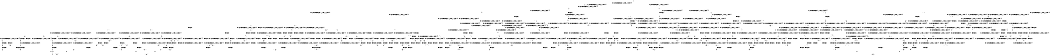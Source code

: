 digraph BCG {
size = "7, 10.5";
center = TRUE;
node [shape = circle];
0 [peripheries = 2];
0 -> 1 [label = "EX !0 !ATOMIC_EXCH_BRANCH (1, +1, TRUE, +0, 3, TRUE) !{0}"];
0 -> 2 [label = "EX !2 !ATOMIC_EXCH_BRANCH (1, +1, TRUE, +0, 2, TRUE) !{0}"];
0 -> 3 [label = "EX !1 !ATOMIC_EXCH_BRANCH (1, +0, TRUE, +0, 1, TRUE) !{0}"];
0 -> 4 [label = "EX !0 !ATOMIC_EXCH_BRANCH (1, +1, TRUE, +0, 3, TRUE) !{0}"];
1 -> 5 [label = "EX !2 !ATOMIC_EXCH_BRANCH (1, +1, TRUE, +0, 2, FALSE) !{0}"];
1 -> 6 [label = "EX !1 !ATOMIC_EXCH_BRANCH (1, +0, TRUE, +0, 1, FALSE) !{0}"];
1 -> 7 [label = "TERMINATE !0"];
2 -> 8 [label = "EX !0 !ATOMIC_EXCH_BRANCH (1, +1, TRUE, +0, 3, FALSE) !{0}"];
2 -> 9 [label = "EX !1 !ATOMIC_EXCH_BRANCH (1, +0, TRUE, +0, 1, FALSE) !{0}"];
2 -> 10 [label = "TERMINATE !2"];
2 -> 11 [label = "EX !0 !ATOMIC_EXCH_BRANCH (1, +1, TRUE, +0, 3, FALSE) !{0}"];
3 -> 3 [label = "EX !1 !ATOMIC_EXCH_BRANCH (1, +0, TRUE, +0, 1, TRUE) !{0}"];
3 -> 12 [label = "EX !0 !ATOMIC_EXCH_BRANCH (1, +1, TRUE, +0, 3, TRUE) !{0}"];
3 -> 13 [label = "EX !2 !ATOMIC_EXCH_BRANCH (1, +1, TRUE, +0, 2, TRUE) !{0}"];
3 -> 14 [label = "EX !0 !ATOMIC_EXCH_BRANCH (1, +1, TRUE, +0, 3, TRUE) !{0}"];
4 -> 15 [label = "EX !2 !ATOMIC_EXCH_BRANCH (1, +1, TRUE, +0, 2, FALSE) !{0}"];
4 -> 16 [label = "EX !1 !ATOMIC_EXCH_BRANCH (1, +0, TRUE, +0, 1, FALSE) !{0}"];
4 -> 17 [label = "TERMINATE !0"];
5 -> 18 [label = "EX !1 !ATOMIC_EXCH_BRANCH (1, +0, TRUE, +0, 1, FALSE) !{0}"];
5 -> 19 [label = "TERMINATE !0"];
5 -> 20 [label = "TERMINATE !2"];
6 -> 21 [label = "EX !2 !ATOMIC_EXCH_BRANCH (1, +1, TRUE, +0, 2, TRUE) !{0}"];
6 -> 22 [label = "TERMINATE !0"];
6 -> 23 [label = "TERMINATE !1"];
7 -> 24 [label = "EX !1 !ATOMIC_EXCH_BRANCH (1, +0, TRUE, +0, 1, FALSE) !{1}"];
7 -> 25 [label = "EX !2 !ATOMIC_EXCH_BRANCH (1, +1, TRUE, +0, 2, FALSE) !{1}"];
7 -> 26 [label = "EX !1 !ATOMIC_EXCH_BRANCH (1, +0, TRUE, +0, 1, FALSE) !{1}"];
8 -> 27 [label = "EX !0 !ATOMIC_EXCH_BRANCH (1, +0, TRUE, +1, 1, TRUE) !{0}"];
8 -> 28 [label = "EX !1 !ATOMIC_EXCH_BRANCH (1, +0, TRUE, +0, 1, FALSE) !{0}"];
8 -> 29 [label = "TERMINATE !2"];
8 -> 30 [label = "EX !0 !ATOMIC_EXCH_BRANCH (1, +0, TRUE, +1, 1, TRUE) !{0}"];
9 -> 21 [label = "EX !0 !ATOMIC_EXCH_BRANCH (1, +1, TRUE, +0, 3, TRUE) !{0}"];
9 -> 31 [label = "TERMINATE !2"];
9 -> 32 [label = "TERMINATE !1"];
9 -> 33 [label = "EX !0 !ATOMIC_EXCH_BRANCH (1, +1, TRUE, +0, 3, TRUE) !{0}"];
10 -> 34 [label = "EX !0 !ATOMIC_EXCH_BRANCH (1, +1, TRUE, +0, 3, FALSE) !{0}"];
10 -> 35 [label = "EX !1 !ATOMIC_EXCH_BRANCH (1, +0, TRUE, +0, 1, FALSE) !{0}"];
10 -> 36 [label = "EX !0 !ATOMIC_EXCH_BRANCH (1, +1, TRUE, +0, 3, FALSE) !{0}"];
11 -> 37 [label = "EX !1 !ATOMIC_EXCH_BRANCH (1, +0, TRUE, +0, 1, FALSE) !{0}"];
11 -> 38 [label = "TERMINATE !2"];
11 -> 30 [label = "EX !0 !ATOMIC_EXCH_BRANCH (1, +0, TRUE, +1, 1, TRUE) !{0}"];
12 -> 6 [label = "EX !1 !ATOMIC_EXCH_BRANCH (1, +0, TRUE, +0, 1, FALSE) !{0}"];
12 -> 39 [label = "EX !2 !ATOMIC_EXCH_BRANCH (1, +1, TRUE, +0, 2, FALSE) !{0}"];
12 -> 40 [label = "TERMINATE !0"];
13 -> 9 [label = "EX !1 !ATOMIC_EXCH_BRANCH (1, +0, TRUE, +0, 1, FALSE) !{0}"];
13 -> 41 [label = "EX !0 !ATOMIC_EXCH_BRANCH (1, +1, TRUE, +0, 3, FALSE) !{0}"];
13 -> 42 [label = "TERMINATE !2"];
13 -> 43 [label = "EX !0 !ATOMIC_EXCH_BRANCH (1, +1, TRUE, +0, 3, FALSE) !{0}"];
14 -> 16 [label = "EX !1 !ATOMIC_EXCH_BRANCH (1, +0, TRUE, +0, 1, FALSE) !{0}"];
14 -> 44 [label = "EX !2 !ATOMIC_EXCH_BRANCH (1, +1, TRUE, +0, 2, FALSE) !{0}"];
14 -> 45 [label = "TERMINATE !0"];
15 -> 46 [label = "EX !1 !ATOMIC_EXCH_BRANCH (1, +0, TRUE, +0, 1, FALSE) !{0}"];
15 -> 47 [label = "TERMINATE !0"];
15 -> 48 [label = "TERMINATE !2"];
16 -> 33 [label = "EX !2 !ATOMIC_EXCH_BRANCH (1, +1, TRUE, +0, 2, TRUE) !{0}"];
16 -> 49 [label = "TERMINATE !0"];
16 -> 50 [label = "TERMINATE !1"];
17 -> 51 [label = "EX !1 !ATOMIC_EXCH_BRANCH (1, +0, TRUE, +0, 1, FALSE) !{1}"];
17 -> 52 [label = "EX !2 !ATOMIC_EXCH_BRANCH (1, +1, TRUE, +0, 2, FALSE) !{1}"];
18 -> 53 [label = "TERMINATE !0"];
18 -> 54 [label = "TERMINATE !2"];
18 -> 55 [label = "TERMINATE !1"];
19 -> 56 [label = "EX !1 !ATOMIC_EXCH_BRANCH (1, +0, TRUE, +0, 1, FALSE) !{1}"];
19 -> 57 [label = "TERMINATE !2"];
19 -> 58 [label = "EX !1 !ATOMIC_EXCH_BRANCH (1, +0, TRUE, +0, 1, FALSE) !{1}"];
20 -> 59 [label = "EX !1 !ATOMIC_EXCH_BRANCH (1, +0, TRUE, +0, 1, FALSE) !{0}"];
20 -> 60 [label = "TERMINATE !0"];
21 -> 61 [label = "TERMINATE !0"];
21 -> 62 [label = "TERMINATE !2"];
21 -> 63 [label = "TERMINATE !1"];
22 -> 64 [label = "EX !2 !ATOMIC_EXCH_BRANCH (1, +1, TRUE, +0, 2, TRUE) !{1}"];
22 -> 65 [label = "TERMINATE !1"];
23 -> 66 [label = "EX !2 !ATOMIC_EXCH_BRANCH (1, +1, TRUE, +0, 2, TRUE) !{0}"];
23 -> 67 [label = "TERMINATE !0"];
24 -> 64 [label = "EX !2 !ATOMIC_EXCH_BRANCH (1, +1, TRUE, +0, 2, TRUE) !{1}"];
24 -> 65 [label = "TERMINATE !1"];
25 -> 56 [label = "EX !1 !ATOMIC_EXCH_BRANCH (1, +0, TRUE, +0, 1, FALSE) !{1}"];
25 -> 57 [label = "TERMINATE !2"];
25 -> 58 [label = "EX !1 !ATOMIC_EXCH_BRANCH (1, +0, TRUE, +0, 1, FALSE) !{1}"];
26 -> 68 [label = "EX !2 !ATOMIC_EXCH_BRANCH (1, +1, TRUE, +0, 2, TRUE) !{1}"];
26 -> 69 [label = "TERMINATE !1"];
27 -> 70 [label = "EX !0 !ATOMIC_EXCH_BRANCH (1, +1, TRUE, +0, 3, TRUE) !{0}"];
27 -> 71 [label = "EX !1 !ATOMIC_EXCH_BRANCH (1, +0, TRUE, +0, 1, TRUE) !{0}"];
27 -> 72 [label = "TERMINATE !2"];
27 -> 73 [label = "EX !0 !ATOMIC_EXCH_BRANCH (1, +1, TRUE, +0, 3, TRUE) !{0}"];
28 -> 74 [label = "EX !0 !ATOMIC_EXCH_BRANCH (1, +0, TRUE, +1, 1, FALSE) !{0}"];
28 -> 75 [label = "TERMINATE !2"];
28 -> 76 [label = "TERMINATE !1"];
28 -> 77 [label = "EX !0 !ATOMIC_EXCH_BRANCH (1, +0, TRUE, +1, 1, FALSE) !{0}"];
29 -> 78 [label = "EX !0 !ATOMIC_EXCH_BRANCH (1, +0, TRUE, +1, 1, TRUE) !{0}"];
29 -> 79 [label = "EX !1 !ATOMIC_EXCH_BRANCH (1, +0, TRUE, +0, 1, FALSE) !{0}"];
29 -> 80 [label = "EX !0 !ATOMIC_EXCH_BRANCH (1, +0, TRUE, +1, 1, TRUE) !{0}"];
30 -> 81 [label = "EX !1 !ATOMIC_EXCH_BRANCH (1, +0, TRUE, +0, 1, TRUE) !{0}"];
30 -> 82 [label = "TERMINATE !2"];
30 -> 73 [label = "EX !0 !ATOMIC_EXCH_BRANCH (1, +1, TRUE, +0, 3, TRUE) !{0}"];
31 -> 83 [label = "EX !0 !ATOMIC_EXCH_BRANCH (1, +1, TRUE, +0, 3, TRUE) !{0}"];
31 -> 84 [label = "TERMINATE !1"];
31 -> 85 [label = "EX !0 !ATOMIC_EXCH_BRANCH (1, +1, TRUE, +0, 3, TRUE) !{0}"];
32 -> 66 [label = "EX !0 !ATOMIC_EXCH_BRANCH (1, +1, TRUE, +0, 3, TRUE) !{0}"];
32 -> 86 [label = "TERMINATE !2"];
32 -> 87 [label = "EX !0 !ATOMIC_EXCH_BRANCH (1, +1, TRUE, +0, 3, TRUE) !{0}"];
33 -> 88 [label = "TERMINATE !0"];
33 -> 89 [label = "TERMINATE !2"];
33 -> 90 [label = "TERMINATE !1"];
34 -> 78 [label = "EX !0 !ATOMIC_EXCH_BRANCH (1, +0, TRUE, +1, 1, TRUE) !{0}"];
34 -> 79 [label = "EX !1 !ATOMIC_EXCH_BRANCH (1, +0, TRUE, +0, 1, FALSE) !{0}"];
34 -> 80 [label = "EX !0 !ATOMIC_EXCH_BRANCH (1, +0, TRUE, +1, 1, TRUE) !{0}"];
35 -> 83 [label = "EX !0 !ATOMIC_EXCH_BRANCH (1, +1, TRUE, +0, 3, TRUE) !{0}"];
35 -> 84 [label = "TERMINATE !1"];
35 -> 85 [label = "EX !0 !ATOMIC_EXCH_BRANCH (1, +1, TRUE, +0, 3, TRUE) !{0}"];
36 -> 91 [label = "EX !1 !ATOMIC_EXCH_BRANCH (1, +0, TRUE, +0, 1, FALSE) !{0}"];
36 -> 80 [label = "EX !0 !ATOMIC_EXCH_BRANCH (1, +0, TRUE, +1, 1, TRUE) !{0}"];
37 -> 92 [label = "TERMINATE !2"];
37 -> 93 [label = "TERMINATE !1"];
37 -> 77 [label = "EX !0 !ATOMIC_EXCH_BRANCH (1, +0, TRUE, +1, 1, FALSE) !{0}"];
38 -> 91 [label = "EX !1 !ATOMIC_EXCH_BRANCH (1, +0, TRUE, +0, 1, FALSE) !{0}"];
38 -> 80 [label = "EX !0 !ATOMIC_EXCH_BRANCH (1, +0, TRUE, +1, 1, TRUE) !{0}"];
39 -> 18 [label = "EX !1 !ATOMIC_EXCH_BRANCH (1, +0, TRUE, +0, 1, FALSE) !{0}"];
39 -> 94 [label = "TERMINATE !0"];
39 -> 95 [label = "TERMINATE !2"];
40 -> 24 [label = "EX !1 !ATOMIC_EXCH_BRANCH (1, +0, TRUE, +0, 1, FALSE) !{1}"];
40 -> 96 [label = "EX !2 !ATOMIC_EXCH_BRANCH (1, +1, TRUE, +0, 2, FALSE) !{1}"];
40 -> 26 [label = "EX !1 !ATOMIC_EXCH_BRANCH (1, +0, TRUE, +0, 1, FALSE) !{1}"];
41 -> 97 [label = "EX !0 !ATOMIC_EXCH_BRANCH (1, +0, TRUE, +1, 1, TRUE) !{0}"];
41 -> 28 [label = "EX !1 !ATOMIC_EXCH_BRANCH (1, +0, TRUE, +0, 1, FALSE) !{0}"];
41 -> 98 [label = "TERMINATE !2"];
41 -> 99 [label = "EX !0 !ATOMIC_EXCH_BRANCH (1, +0, TRUE, +1, 1, TRUE) !{0}"];
42 -> 35 [label = "EX !1 !ATOMIC_EXCH_BRANCH (1, +0, TRUE, +0, 1, FALSE) !{0}"];
42 -> 100 [label = "EX !0 !ATOMIC_EXCH_BRANCH (1, +1, TRUE, +0, 3, FALSE) !{0}"];
42 -> 101 [label = "EX !0 !ATOMIC_EXCH_BRANCH (1, +1, TRUE, +0, 3, FALSE) !{0}"];
43 -> 37 [label = "EX !1 !ATOMIC_EXCH_BRANCH (1, +0, TRUE, +0, 1, FALSE) !{0}"];
43 -> 102 [label = "TERMINATE !2"];
43 -> 99 [label = "EX !0 !ATOMIC_EXCH_BRANCH (1, +0, TRUE, +1, 1, TRUE) !{0}"];
44 -> 46 [label = "EX !1 !ATOMIC_EXCH_BRANCH (1, +0, TRUE, +0, 1, FALSE) !{0}"];
44 -> 103 [label = "TERMINATE !0"];
44 -> 104 [label = "TERMINATE !2"];
45 -> 51 [label = "EX !1 !ATOMIC_EXCH_BRANCH (1, +0, TRUE, +0, 1, FALSE) !{1}"];
45 -> 105 [label = "EX !2 !ATOMIC_EXCH_BRANCH (1, +1, TRUE, +0, 2, FALSE) !{1}"];
46 -> 106 [label = "TERMINATE !0"];
46 -> 107 [label = "TERMINATE !2"];
46 -> 108 [label = "TERMINATE !1"];
47 -> 109 [label = "EX !1 !ATOMIC_EXCH_BRANCH (1, +0, TRUE, +0, 1, FALSE) !{1}"];
47 -> 110 [label = "TERMINATE !2"];
48 -> 111 [label = "EX !1 !ATOMIC_EXCH_BRANCH (1, +0, TRUE, +0, 1, FALSE) !{0}"];
48 -> 112 [label = "TERMINATE !0"];
49 -> 113 [label = "EX !2 !ATOMIC_EXCH_BRANCH (1, +1, TRUE, +0, 2, TRUE) !{1}"];
49 -> 114 [label = "TERMINATE !1"];
50 -> 87 [label = "EX !2 !ATOMIC_EXCH_BRANCH (1, +1, TRUE, +0, 2, TRUE) !{0}"];
50 -> 115 [label = "TERMINATE !0"];
51 -> 113 [label = "EX !2 !ATOMIC_EXCH_BRANCH (1, +1, TRUE, +0, 2, TRUE) !{1}"];
51 -> 114 [label = "TERMINATE !1"];
52 -> 109 [label = "EX !1 !ATOMIC_EXCH_BRANCH (1, +0, TRUE, +0, 1, FALSE) !{1}"];
52 -> 110 [label = "TERMINATE !2"];
53 -> 116 [label = "TERMINATE !2"];
53 -> 117 [label = "TERMINATE !1"];
54 -> 118 [label = "TERMINATE !0"];
54 -> 119 [label = "TERMINATE !1"];
55 -> 120 [label = "TERMINATE !0"];
55 -> 121 [label = "TERMINATE !2"];
56 -> 116 [label = "TERMINATE !2"];
56 -> 117 [label = "TERMINATE !1"];
57 -> 122 [label = "EX !1 !ATOMIC_EXCH_BRANCH (1, +0, TRUE, +0, 1, FALSE) !{1}"];
57 -> 123 [label = "EX !1 !ATOMIC_EXCH_BRANCH (1, +0, TRUE, +0, 1, FALSE) !{1}"];
58 -> 124 [label = "TERMINATE !2"];
58 -> 125 [label = "TERMINATE !1"];
59 -> 118 [label = "TERMINATE !0"];
59 -> 119 [label = "TERMINATE !1"];
60 -> 122 [label = "EX !1 !ATOMIC_EXCH_BRANCH (1, +0, TRUE, +0, 1, FALSE) !{1}"];
60 -> 123 [label = "EX !1 !ATOMIC_EXCH_BRANCH (1, +0, TRUE, +0, 1, FALSE) !{1}"];
61 -> 126 [label = "TERMINATE !2"];
61 -> 127 [label = "TERMINATE !1"];
62 -> 128 [label = "TERMINATE !0"];
62 -> 129 [label = "TERMINATE !1"];
63 -> 130 [label = "TERMINATE !0"];
63 -> 131 [label = "TERMINATE !2"];
64 -> 126 [label = "TERMINATE !2"];
64 -> 127 [label = "TERMINATE !1"];
65 -> 132 [label = "EX !2 !ATOMIC_EXCH_BRANCH (1, +1, TRUE, +0, 2, TRUE) !{2}"];
65 -> 133 [label = "EX !2 !ATOMIC_EXCH_BRANCH (1, +1, TRUE, +0, 2, TRUE) !{2}"];
66 -> 130 [label = "TERMINATE !0"];
66 -> 131 [label = "TERMINATE !2"];
67 -> 134 [label = "EX !2 !ATOMIC_EXCH_BRANCH (1, +1, TRUE, +0, 2, TRUE) !{1}"];
68 -> 135 [label = "TERMINATE !2"];
68 -> 136 [label = "TERMINATE !1"];
69 -> 137 [label = "EX !2 !ATOMIC_EXCH_BRANCH (1, +1, TRUE, +0, 2, TRUE) !{2}"];
70 -> 18 [label = "EX !1 !ATOMIC_EXCH_BRANCH (1, +0, TRUE, +0, 1, FALSE) !{0}"];
70 -> 19 [label = "TERMINATE !0"];
70 -> 20 [label = "TERMINATE !2"];
71 -> 138 [label = "EX !0 !ATOMIC_EXCH_BRANCH (1, +1, TRUE, +0, 3, TRUE) !{0}"];
71 -> 71 [label = "EX !1 !ATOMIC_EXCH_BRANCH (1, +0, TRUE, +0, 1, TRUE) !{0}"];
71 -> 139 [label = "TERMINATE !2"];
71 -> 140 [label = "EX !0 !ATOMIC_EXCH_BRANCH (1, +1, TRUE, +0, 3, TRUE) !{0}"];
72 -> 141 [label = "EX !0 !ATOMIC_EXCH_BRANCH (1, +1, TRUE, +0, 3, TRUE) !{0}"];
72 -> 142 [label = "EX !1 !ATOMIC_EXCH_BRANCH (1, +0, TRUE, +0, 1, TRUE) !{0}"];
72 -> 143 [label = "EX !0 !ATOMIC_EXCH_BRANCH (1, +1, TRUE, +0, 3, TRUE) !{0}"];
73 -> 46 [label = "EX !1 !ATOMIC_EXCH_BRANCH (1, +0, TRUE, +0, 1, FALSE) !{0}"];
73 -> 47 [label = "TERMINATE !0"];
73 -> 48 [label = "TERMINATE !2"];
74 -> 53 [label = "TERMINATE !0"];
74 -> 54 [label = "TERMINATE !2"];
74 -> 55 [label = "TERMINATE !1"];
75 -> 144 [label = "EX !0 !ATOMIC_EXCH_BRANCH (1, +0, TRUE, +1, 1, FALSE) !{0}"];
75 -> 145 [label = "TERMINATE !1"];
75 -> 146 [label = "EX !0 !ATOMIC_EXCH_BRANCH (1, +0, TRUE, +1, 1, FALSE) !{0}"];
76 -> 147 [label = "EX !0 !ATOMIC_EXCH_BRANCH (1, +0, TRUE, +1, 1, FALSE) !{0}"];
76 -> 148 [label = "TERMINATE !2"];
76 -> 149 [label = "EX !0 !ATOMIC_EXCH_BRANCH (1, +0, TRUE, +1, 1, FALSE) !{0}"];
77 -> 106 [label = "TERMINATE !0"];
77 -> 107 [label = "TERMINATE !2"];
77 -> 108 [label = "TERMINATE !1"];
78 -> 141 [label = "EX !0 !ATOMIC_EXCH_BRANCH (1, +1, TRUE, +0, 3, TRUE) !{0}"];
78 -> 142 [label = "EX !1 !ATOMIC_EXCH_BRANCH (1, +0, TRUE, +0, 1, TRUE) !{0}"];
78 -> 143 [label = "EX !0 !ATOMIC_EXCH_BRANCH (1, +1, TRUE, +0, 3, TRUE) !{0}"];
79 -> 144 [label = "EX !0 !ATOMIC_EXCH_BRANCH (1, +0, TRUE, +1, 1, FALSE) !{0}"];
79 -> 145 [label = "TERMINATE !1"];
79 -> 146 [label = "EX !0 !ATOMIC_EXCH_BRANCH (1, +0, TRUE, +1, 1, FALSE) !{0}"];
80 -> 150 [label = "EX !1 !ATOMIC_EXCH_BRANCH (1, +0, TRUE, +0, 1, TRUE) !{0}"];
80 -> 143 [label = "EX !0 !ATOMIC_EXCH_BRANCH (1, +1, TRUE, +0, 3, TRUE) !{0}"];
81 -> 81 [label = "EX !1 !ATOMIC_EXCH_BRANCH (1, +0, TRUE, +0, 1, TRUE) !{0}"];
81 -> 151 [label = "TERMINATE !2"];
81 -> 140 [label = "EX !0 !ATOMIC_EXCH_BRANCH (1, +1, TRUE, +0, 3, TRUE) !{0}"];
82 -> 150 [label = "EX !1 !ATOMIC_EXCH_BRANCH (1, +0, TRUE, +0, 1, TRUE) !{0}"];
82 -> 143 [label = "EX !0 !ATOMIC_EXCH_BRANCH (1, +1, TRUE, +0, 3, TRUE) !{0}"];
83 -> 128 [label = "TERMINATE !0"];
83 -> 129 [label = "TERMINATE !1"];
84 -> 152 [label = "EX !0 !ATOMIC_EXCH_BRANCH (1, +1, TRUE, +0, 3, TRUE) !{0}"];
84 -> 153 [label = "EX !0 !ATOMIC_EXCH_BRANCH (1, +1, TRUE, +0, 3, TRUE) !{0}"];
85 -> 154 [label = "TERMINATE !0"];
85 -> 155 [label = "TERMINATE !1"];
86 -> 152 [label = "EX !0 !ATOMIC_EXCH_BRANCH (1, +1, TRUE, +0, 3, TRUE) !{0}"];
86 -> 153 [label = "EX !0 !ATOMIC_EXCH_BRANCH (1, +1, TRUE, +0, 3, TRUE) !{0}"];
87 -> 156 [label = "TERMINATE !0"];
87 -> 157 [label = "TERMINATE !2"];
88 -> 158 [label = "TERMINATE !2"];
88 -> 159 [label = "TERMINATE !1"];
89 -> 154 [label = "TERMINATE !0"];
89 -> 155 [label = "TERMINATE !1"];
90 -> 156 [label = "TERMINATE !0"];
90 -> 157 [label = "TERMINATE !2"];
91 -> 160 [label = "TERMINATE !1"];
91 -> 146 [label = "EX !0 !ATOMIC_EXCH_BRANCH (1, +0, TRUE, +1, 1, FALSE) !{0}"];
92 -> 160 [label = "TERMINATE !1"];
92 -> 146 [label = "EX !0 !ATOMIC_EXCH_BRANCH (1, +0, TRUE, +1, 1, FALSE) !{0}"];
93 -> 161 [label = "TERMINATE !2"];
93 -> 149 [label = "EX !0 !ATOMIC_EXCH_BRANCH (1, +0, TRUE, +1, 1, FALSE) !{0}"];
94 -> 56 [label = "EX !1 !ATOMIC_EXCH_BRANCH (1, +0, TRUE, +0, 1, FALSE) !{1}"];
94 -> 162 [label = "TERMINATE !2"];
94 -> 58 [label = "EX !1 !ATOMIC_EXCH_BRANCH (1, +0, TRUE, +0, 1, FALSE) !{1}"];
95 -> 59 [label = "EX !1 !ATOMIC_EXCH_BRANCH (1, +0, TRUE, +0, 1, FALSE) !{0}"];
95 -> 163 [label = "TERMINATE !0"];
96 -> 56 [label = "EX !1 !ATOMIC_EXCH_BRANCH (1, +0, TRUE, +0, 1, FALSE) !{1}"];
96 -> 162 [label = "TERMINATE !2"];
96 -> 58 [label = "EX !1 !ATOMIC_EXCH_BRANCH (1, +0, TRUE, +0, 1, FALSE) !{1}"];
97 -> 138 [label = "EX !0 !ATOMIC_EXCH_BRANCH (1, +1, TRUE, +0, 3, TRUE) !{0}"];
97 -> 71 [label = "EX !1 !ATOMIC_EXCH_BRANCH (1, +0, TRUE, +0, 1, TRUE) !{0}"];
97 -> 139 [label = "TERMINATE !2"];
97 -> 140 [label = "EX !0 !ATOMIC_EXCH_BRANCH (1, +1, TRUE, +0, 3, TRUE) !{0}"];
98 -> 164 [label = "EX !0 !ATOMIC_EXCH_BRANCH (1, +0, TRUE, +1, 1, TRUE) !{0}"];
98 -> 79 [label = "EX !1 !ATOMIC_EXCH_BRANCH (1, +0, TRUE, +0, 1, FALSE) !{0}"];
98 -> 165 [label = "EX !0 !ATOMIC_EXCH_BRANCH (1, +0, TRUE, +1, 1, TRUE) !{0}"];
99 -> 81 [label = "EX !1 !ATOMIC_EXCH_BRANCH (1, +0, TRUE, +0, 1, TRUE) !{0}"];
99 -> 151 [label = "TERMINATE !2"];
99 -> 140 [label = "EX !0 !ATOMIC_EXCH_BRANCH (1, +1, TRUE, +0, 3, TRUE) !{0}"];
100 -> 164 [label = "EX !0 !ATOMIC_EXCH_BRANCH (1, +0, TRUE, +1, 1, TRUE) !{0}"];
100 -> 79 [label = "EX !1 !ATOMIC_EXCH_BRANCH (1, +0, TRUE, +0, 1, FALSE) !{0}"];
100 -> 165 [label = "EX !0 !ATOMIC_EXCH_BRANCH (1, +0, TRUE, +1, 1, TRUE) !{0}"];
101 -> 91 [label = "EX !1 !ATOMIC_EXCH_BRANCH (1, +0, TRUE, +0, 1, FALSE) !{0}"];
101 -> 165 [label = "EX !0 !ATOMIC_EXCH_BRANCH (1, +0, TRUE, +1, 1, TRUE) !{0}"];
102 -> 91 [label = "EX !1 !ATOMIC_EXCH_BRANCH (1, +0, TRUE, +0, 1, FALSE) !{0}"];
102 -> 165 [label = "EX !0 !ATOMIC_EXCH_BRANCH (1, +0, TRUE, +1, 1, TRUE) !{0}"];
103 -> 109 [label = "EX !1 !ATOMIC_EXCH_BRANCH (1, +0, TRUE, +0, 1, FALSE) !{1}"];
103 -> 166 [label = "TERMINATE !2"];
104 -> 111 [label = "EX !1 !ATOMIC_EXCH_BRANCH (1, +0, TRUE, +0, 1, FALSE) !{0}"];
104 -> 167 [label = "TERMINATE !0"];
105 -> 109 [label = "EX !1 !ATOMIC_EXCH_BRANCH (1, +0, TRUE, +0, 1, FALSE) !{1}"];
105 -> 166 [label = "TERMINATE !2"];
106 -> 168 [label = "TERMINATE !2"];
106 -> 169 [label = "TERMINATE !1"];
107 -> 170 [label = "TERMINATE !0"];
107 -> 171 [label = "TERMINATE !1"];
108 -> 172 [label = "TERMINATE !0"];
108 -> 173 [label = "TERMINATE !2"];
109 -> 168 [label = "TERMINATE !2"];
109 -> 169 [label = "TERMINATE !1"];
110 -> 174 [label = "EX !1 !ATOMIC_EXCH_BRANCH (1, +0, TRUE, +0, 1, FALSE) !{1}"];
111 -> 170 [label = "TERMINATE !0"];
111 -> 171 [label = "TERMINATE !1"];
112 -> 174 [label = "EX !1 !ATOMIC_EXCH_BRANCH (1, +0, TRUE, +0, 1, FALSE) !{1}"];
113 -> 158 [label = "TERMINATE !2"];
113 -> 159 [label = "TERMINATE !1"];
114 -> 175 [label = "EX !2 !ATOMIC_EXCH_BRANCH (1, +1, TRUE, +0, 2, TRUE) !{2}"];
115 -> 176 [label = "EX !2 !ATOMIC_EXCH_BRANCH (1, +1, TRUE, +0, 2, TRUE) !{1}"];
116 -> 177 [label = "TERMINATE !1"];
117 -> 178 [label = "TERMINATE !2"];
118 -> 177 [label = "TERMINATE !1"];
119 -> 179 [label = "TERMINATE !0"];
120 -> 180 [label = "TERMINATE !2"];
121 -> 179 [label = "TERMINATE !0"];
122 -> 177 [label = "TERMINATE !1"];
123 -> 181 [label = "TERMINATE !1"];
124 -> 181 [label = "TERMINATE !1"];
125 -> 182 [label = "TERMINATE !2"];
126 -> 183 [label = "TERMINATE !1"];
127 -> 184 [label = "TERMINATE !2"];
128 -> 183 [label = "TERMINATE !1"];
129 -> 185 [label = "TERMINATE !0"];
130 -> 186 [label = "TERMINATE !2"];
131 -> 185 [label = "TERMINATE !0"];
132 -> 184 [label = "TERMINATE !2"];
133 -> 187 [label = "TERMINATE !2"];
134 -> 186 [label = "TERMINATE !2"];
135 -> 188 [label = "TERMINATE !1"];
136 -> 189 [label = "TERMINATE !2"];
137 -> 189 [label = "TERMINATE !2"];
138 -> 18 [label = "EX !1 !ATOMIC_EXCH_BRANCH (1, +0, TRUE, +0, 1, FALSE) !{0}"];
138 -> 94 [label = "TERMINATE !0"];
138 -> 95 [label = "TERMINATE !2"];
139 -> 190 [label = "EX !0 !ATOMIC_EXCH_BRANCH (1, +1, TRUE, +0, 3, TRUE) !{0}"];
139 -> 142 [label = "EX !1 !ATOMIC_EXCH_BRANCH (1, +0, TRUE, +0, 1, TRUE) !{0}"];
139 -> 191 [label = "EX !0 !ATOMIC_EXCH_BRANCH (1, +1, TRUE, +0, 3, TRUE) !{0}"];
140 -> 46 [label = "EX !1 !ATOMIC_EXCH_BRANCH (1, +0, TRUE, +0, 1, FALSE) !{0}"];
140 -> 103 [label = "TERMINATE !0"];
140 -> 104 [label = "TERMINATE !2"];
141 -> 59 [label = "EX !1 !ATOMIC_EXCH_BRANCH (1, +0, TRUE, +0, 1, FALSE) !{0}"];
141 -> 60 [label = "TERMINATE !0"];
142 -> 190 [label = "EX !0 !ATOMIC_EXCH_BRANCH (1, +1, TRUE, +0, 3, TRUE) !{0}"];
142 -> 142 [label = "EX !1 !ATOMIC_EXCH_BRANCH (1, +0, TRUE, +0, 1, TRUE) !{0}"];
142 -> 191 [label = "EX !0 !ATOMIC_EXCH_BRANCH (1, +1, TRUE, +0, 3, TRUE) !{0}"];
143 -> 111 [label = "EX !1 !ATOMIC_EXCH_BRANCH (1, +0, TRUE, +0, 1, FALSE) !{0}"];
143 -> 112 [label = "TERMINATE !0"];
144 -> 118 [label = "TERMINATE !0"];
144 -> 119 [label = "TERMINATE !1"];
145 -> 192 [label = "EX !0 !ATOMIC_EXCH_BRANCH (1, +0, TRUE, +1, 1, FALSE) !{0}"];
145 -> 193 [label = "EX !0 !ATOMIC_EXCH_BRANCH (1, +0, TRUE, +1, 1, FALSE) !{0}"];
146 -> 170 [label = "TERMINATE !0"];
146 -> 171 [label = "TERMINATE !1"];
147 -> 120 [label = "TERMINATE !0"];
147 -> 121 [label = "TERMINATE !2"];
148 -> 192 [label = "EX !0 !ATOMIC_EXCH_BRANCH (1, +0, TRUE, +1, 1, FALSE) !{0}"];
148 -> 193 [label = "EX !0 !ATOMIC_EXCH_BRANCH (1, +0, TRUE, +1, 1, FALSE) !{0}"];
149 -> 172 [label = "TERMINATE !0"];
149 -> 173 [label = "TERMINATE !2"];
150 -> 150 [label = "EX !1 !ATOMIC_EXCH_BRANCH (1, +0, TRUE, +0, 1, TRUE) !{0}"];
150 -> 191 [label = "EX !0 !ATOMIC_EXCH_BRANCH (1, +1, TRUE, +0, 3, TRUE) !{0}"];
151 -> 150 [label = "EX !1 !ATOMIC_EXCH_BRANCH (1, +0, TRUE, +0, 1, TRUE) !{0}"];
151 -> 191 [label = "EX !0 !ATOMIC_EXCH_BRANCH (1, +1, TRUE, +0, 3, TRUE) !{0}"];
152 -> 185 [label = "TERMINATE !0"];
153 -> 194 [label = "TERMINATE !0"];
154 -> 195 [label = "TERMINATE !1"];
155 -> 194 [label = "TERMINATE !0"];
156 -> 196 [label = "TERMINATE !2"];
157 -> 194 [label = "TERMINATE !0"];
158 -> 195 [label = "TERMINATE !1"];
159 -> 197 [label = "TERMINATE !2"];
160 -> 193 [label = "EX !0 !ATOMIC_EXCH_BRANCH (1, +0, TRUE, +1, 1, FALSE) !{0}"];
161 -> 193 [label = "EX !0 !ATOMIC_EXCH_BRANCH (1, +0, TRUE, +1, 1, FALSE) !{0}"];
162 -> 122 [label = "EX !1 !ATOMIC_EXCH_BRANCH (1, +0, TRUE, +0, 1, FALSE) !{1}"];
162 -> 123 [label = "EX !1 !ATOMIC_EXCH_BRANCH (1, +0, TRUE, +0, 1, FALSE) !{1}"];
163 -> 122 [label = "EX !1 !ATOMIC_EXCH_BRANCH (1, +0, TRUE, +0, 1, FALSE) !{1}"];
163 -> 123 [label = "EX !1 !ATOMIC_EXCH_BRANCH (1, +0, TRUE, +0, 1, FALSE) !{1}"];
164 -> 190 [label = "EX !0 !ATOMIC_EXCH_BRANCH (1, +1, TRUE, +0, 3, TRUE) !{0}"];
164 -> 142 [label = "EX !1 !ATOMIC_EXCH_BRANCH (1, +0, TRUE, +0, 1, TRUE) !{0}"];
164 -> 191 [label = "EX !0 !ATOMIC_EXCH_BRANCH (1, +1, TRUE, +0, 3, TRUE) !{0}"];
165 -> 150 [label = "EX !1 !ATOMIC_EXCH_BRANCH (1, +0, TRUE, +0, 1, TRUE) !{0}"];
165 -> 191 [label = "EX !0 !ATOMIC_EXCH_BRANCH (1, +1, TRUE, +0, 3, TRUE) !{0}"];
166 -> 174 [label = "EX !1 !ATOMIC_EXCH_BRANCH (1, +0, TRUE, +0, 1, FALSE) !{1}"];
167 -> 174 [label = "EX !1 !ATOMIC_EXCH_BRANCH (1, +0, TRUE, +0, 1, FALSE) !{1}"];
168 -> 198 [label = "TERMINATE !1"];
169 -> 199 [label = "TERMINATE !2"];
170 -> 198 [label = "TERMINATE !1"];
171 -> 200 [label = "TERMINATE !0"];
172 -> 201 [label = "TERMINATE !2"];
173 -> 200 [label = "TERMINATE !0"];
174 -> 198 [label = "TERMINATE !1"];
175 -> 197 [label = "TERMINATE !2"];
176 -> 196 [label = "TERMINATE !2"];
178 -> 202 [label = "exit"];
182 -> 203 [label = "exit"];
184 -> 202 [label = "exit"];
187 -> 204 [label = "exit"];
189 -> 203 [label = "exit"];
190 -> 59 [label = "EX !1 !ATOMIC_EXCH_BRANCH (1, +0, TRUE, +0, 1, FALSE) !{0}"];
190 -> 163 [label = "TERMINATE !0"];
191 -> 111 [label = "EX !1 !ATOMIC_EXCH_BRANCH (1, +0, TRUE, +0, 1, FALSE) !{0}"];
191 -> 167 [label = "TERMINATE !0"];
192 -> 179 [label = "TERMINATE !0"];
193 -> 200 [label = "TERMINATE !0"];
197 -> 205 [label = "exit"];
199 -> 205 [label = "exit"];
}
